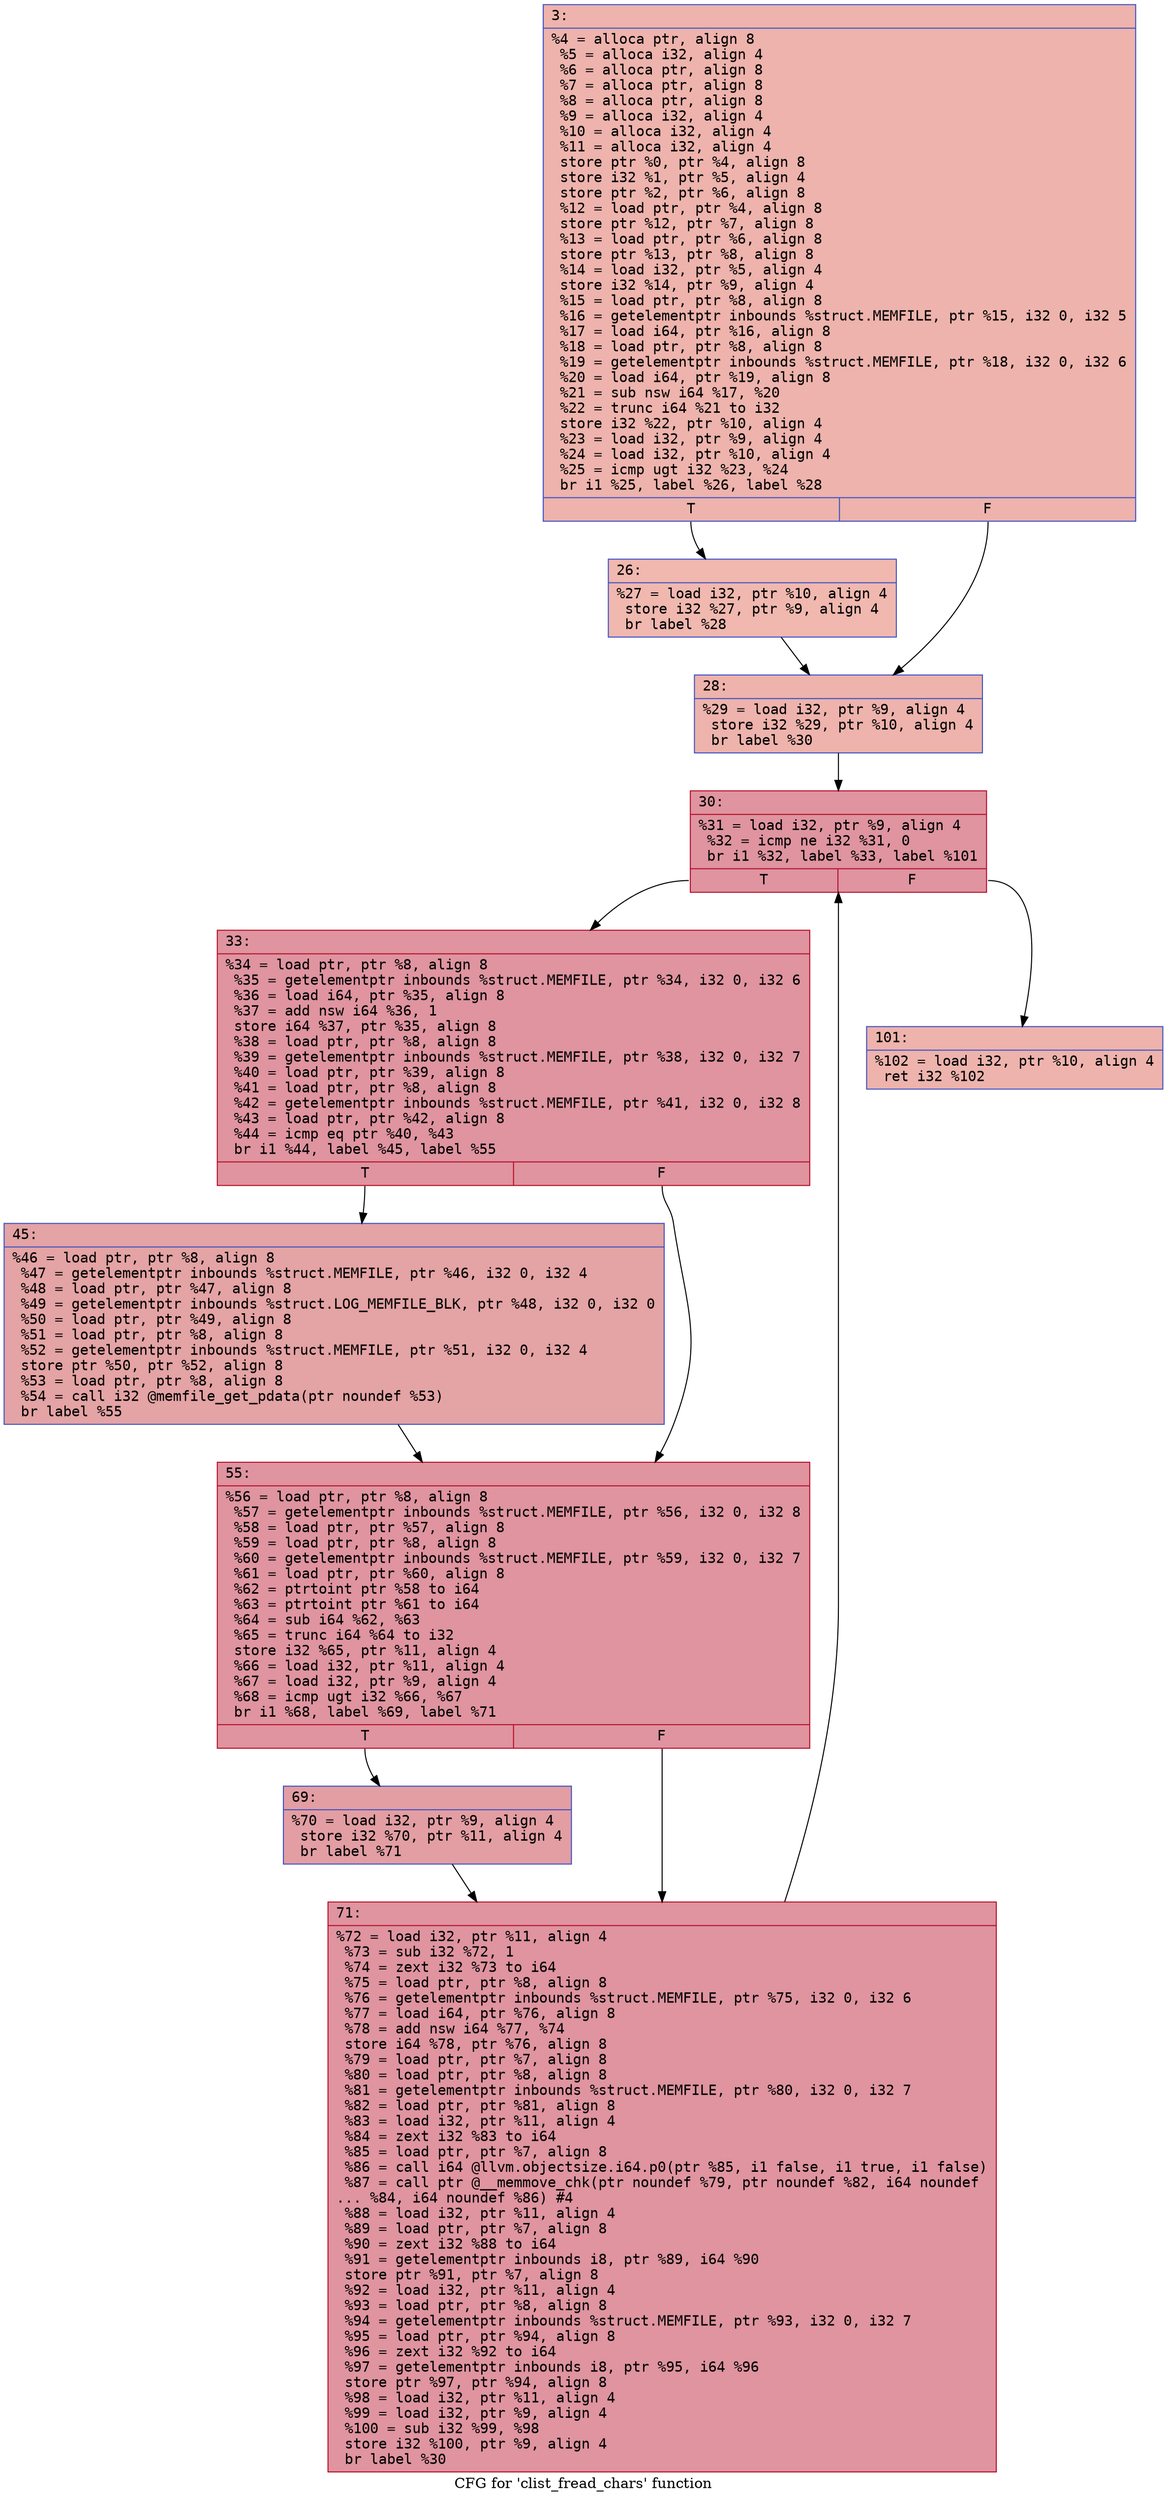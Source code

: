 digraph "CFG for 'clist_fread_chars' function" {
	label="CFG for 'clist_fread_chars' function";

	Node0x600000e1c460 [shape=record,color="#3d50c3ff", style=filled, fillcolor="#d6524470" fontname="Courier",label="{3:\l|  %4 = alloca ptr, align 8\l  %5 = alloca i32, align 4\l  %6 = alloca ptr, align 8\l  %7 = alloca ptr, align 8\l  %8 = alloca ptr, align 8\l  %9 = alloca i32, align 4\l  %10 = alloca i32, align 4\l  %11 = alloca i32, align 4\l  store ptr %0, ptr %4, align 8\l  store i32 %1, ptr %5, align 4\l  store ptr %2, ptr %6, align 8\l  %12 = load ptr, ptr %4, align 8\l  store ptr %12, ptr %7, align 8\l  %13 = load ptr, ptr %6, align 8\l  store ptr %13, ptr %8, align 8\l  %14 = load i32, ptr %5, align 4\l  store i32 %14, ptr %9, align 4\l  %15 = load ptr, ptr %8, align 8\l  %16 = getelementptr inbounds %struct.MEMFILE, ptr %15, i32 0, i32 5\l  %17 = load i64, ptr %16, align 8\l  %18 = load ptr, ptr %8, align 8\l  %19 = getelementptr inbounds %struct.MEMFILE, ptr %18, i32 0, i32 6\l  %20 = load i64, ptr %19, align 8\l  %21 = sub nsw i64 %17, %20\l  %22 = trunc i64 %21 to i32\l  store i32 %22, ptr %10, align 4\l  %23 = load i32, ptr %9, align 4\l  %24 = load i32, ptr %10, align 4\l  %25 = icmp ugt i32 %23, %24\l  br i1 %25, label %26, label %28\l|{<s0>T|<s1>F}}"];
	Node0x600000e1c460:s0 -> Node0x600000e1c4b0[tooltip="3 -> 26\nProbability 50.00%" ];
	Node0x600000e1c460:s1 -> Node0x600000e1c500[tooltip="3 -> 28\nProbability 50.00%" ];
	Node0x600000e1c4b0 [shape=record,color="#3d50c3ff", style=filled, fillcolor="#dc5d4a70" fontname="Courier",label="{26:\l|  %27 = load i32, ptr %10, align 4\l  store i32 %27, ptr %9, align 4\l  br label %28\l}"];
	Node0x600000e1c4b0 -> Node0x600000e1c500[tooltip="26 -> 28\nProbability 100.00%" ];
	Node0x600000e1c500 [shape=record,color="#3d50c3ff", style=filled, fillcolor="#d6524470" fontname="Courier",label="{28:\l|  %29 = load i32, ptr %9, align 4\l  store i32 %29, ptr %10, align 4\l  br label %30\l}"];
	Node0x600000e1c500 -> Node0x600000e1c550[tooltip="28 -> 30\nProbability 100.00%" ];
	Node0x600000e1c550 [shape=record,color="#b70d28ff", style=filled, fillcolor="#b70d2870" fontname="Courier",label="{30:\l|  %31 = load i32, ptr %9, align 4\l  %32 = icmp ne i32 %31, 0\l  br i1 %32, label %33, label %101\l|{<s0>T|<s1>F}}"];
	Node0x600000e1c550:s0 -> Node0x600000e1c5a0[tooltip="30 -> 33\nProbability 96.88%" ];
	Node0x600000e1c550:s1 -> Node0x600000e1c730[tooltip="30 -> 101\nProbability 3.12%" ];
	Node0x600000e1c5a0 [shape=record,color="#b70d28ff", style=filled, fillcolor="#b70d2870" fontname="Courier",label="{33:\l|  %34 = load ptr, ptr %8, align 8\l  %35 = getelementptr inbounds %struct.MEMFILE, ptr %34, i32 0, i32 6\l  %36 = load i64, ptr %35, align 8\l  %37 = add nsw i64 %36, 1\l  store i64 %37, ptr %35, align 8\l  %38 = load ptr, ptr %8, align 8\l  %39 = getelementptr inbounds %struct.MEMFILE, ptr %38, i32 0, i32 7\l  %40 = load ptr, ptr %39, align 8\l  %41 = load ptr, ptr %8, align 8\l  %42 = getelementptr inbounds %struct.MEMFILE, ptr %41, i32 0, i32 8\l  %43 = load ptr, ptr %42, align 8\l  %44 = icmp eq ptr %40, %43\l  br i1 %44, label %45, label %55\l|{<s0>T|<s1>F}}"];
	Node0x600000e1c5a0:s0 -> Node0x600000e1c5f0[tooltip="33 -> 45\nProbability 37.50%" ];
	Node0x600000e1c5a0:s1 -> Node0x600000e1c640[tooltip="33 -> 55\nProbability 62.50%" ];
	Node0x600000e1c5f0 [shape=record,color="#3d50c3ff", style=filled, fillcolor="#c32e3170" fontname="Courier",label="{45:\l|  %46 = load ptr, ptr %8, align 8\l  %47 = getelementptr inbounds %struct.MEMFILE, ptr %46, i32 0, i32 4\l  %48 = load ptr, ptr %47, align 8\l  %49 = getelementptr inbounds %struct.LOG_MEMFILE_BLK, ptr %48, i32 0, i32 0\l  %50 = load ptr, ptr %49, align 8\l  %51 = load ptr, ptr %8, align 8\l  %52 = getelementptr inbounds %struct.MEMFILE, ptr %51, i32 0, i32 4\l  store ptr %50, ptr %52, align 8\l  %53 = load ptr, ptr %8, align 8\l  %54 = call i32 @memfile_get_pdata(ptr noundef %53)\l  br label %55\l}"];
	Node0x600000e1c5f0 -> Node0x600000e1c640[tooltip="45 -> 55\nProbability 100.00%" ];
	Node0x600000e1c640 [shape=record,color="#b70d28ff", style=filled, fillcolor="#b70d2870" fontname="Courier",label="{55:\l|  %56 = load ptr, ptr %8, align 8\l  %57 = getelementptr inbounds %struct.MEMFILE, ptr %56, i32 0, i32 8\l  %58 = load ptr, ptr %57, align 8\l  %59 = load ptr, ptr %8, align 8\l  %60 = getelementptr inbounds %struct.MEMFILE, ptr %59, i32 0, i32 7\l  %61 = load ptr, ptr %60, align 8\l  %62 = ptrtoint ptr %58 to i64\l  %63 = ptrtoint ptr %61 to i64\l  %64 = sub i64 %62, %63\l  %65 = trunc i64 %64 to i32\l  store i32 %65, ptr %11, align 4\l  %66 = load i32, ptr %11, align 4\l  %67 = load i32, ptr %9, align 4\l  %68 = icmp ugt i32 %66, %67\l  br i1 %68, label %69, label %71\l|{<s0>T|<s1>F}}"];
	Node0x600000e1c640:s0 -> Node0x600000e1c690[tooltip="55 -> 69\nProbability 50.00%" ];
	Node0x600000e1c640:s1 -> Node0x600000e1c6e0[tooltip="55 -> 71\nProbability 50.00%" ];
	Node0x600000e1c690 [shape=record,color="#3d50c3ff", style=filled, fillcolor="#be242e70" fontname="Courier",label="{69:\l|  %70 = load i32, ptr %9, align 4\l  store i32 %70, ptr %11, align 4\l  br label %71\l}"];
	Node0x600000e1c690 -> Node0x600000e1c6e0[tooltip="69 -> 71\nProbability 100.00%" ];
	Node0x600000e1c6e0 [shape=record,color="#b70d28ff", style=filled, fillcolor="#b70d2870" fontname="Courier",label="{71:\l|  %72 = load i32, ptr %11, align 4\l  %73 = sub i32 %72, 1\l  %74 = zext i32 %73 to i64\l  %75 = load ptr, ptr %8, align 8\l  %76 = getelementptr inbounds %struct.MEMFILE, ptr %75, i32 0, i32 6\l  %77 = load i64, ptr %76, align 8\l  %78 = add nsw i64 %77, %74\l  store i64 %78, ptr %76, align 8\l  %79 = load ptr, ptr %7, align 8\l  %80 = load ptr, ptr %8, align 8\l  %81 = getelementptr inbounds %struct.MEMFILE, ptr %80, i32 0, i32 7\l  %82 = load ptr, ptr %81, align 8\l  %83 = load i32, ptr %11, align 4\l  %84 = zext i32 %83 to i64\l  %85 = load ptr, ptr %7, align 8\l  %86 = call i64 @llvm.objectsize.i64.p0(ptr %85, i1 false, i1 true, i1 false)\l  %87 = call ptr @__memmove_chk(ptr noundef %79, ptr noundef %82, i64 noundef\l... %84, i64 noundef %86) #4\l  %88 = load i32, ptr %11, align 4\l  %89 = load ptr, ptr %7, align 8\l  %90 = zext i32 %88 to i64\l  %91 = getelementptr inbounds i8, ptr %89, i64 %90\l  store ptr %91, ptr %7, align 8\l  %92 = load i32, ptr %11, align 4\l  %93 = load ptr, ptr %8, align 8\l  %94 = getelementptr inbounds %struct.MEMFILE, ptr %93, i32 0, i32 7\l  %95 = load ptr, ptr %94, align 8\l  %96 = zext i32 %92 to i64\l  %97 = getelementptr inbounds i8, ptr %95, i64 %96\l  store ptr %97, ptr %94, align 8\l  %98 = load i32, ptr %11, align 4\l  %99 = load i32, ptr %9, align 4\l  %100 = sub i32 %99, %98\l  store i32 %100, ptr %9, align 4\l  br label %30\l}"];
	Node0x600000e1c6e0 -> Node0x600000e1c550[tooltip="71 -> 30\nProbability 100.00%" ];
	Node0x600000e1c730 [shape=record,color="#3d50c3ff", style=filled, fillcolor="#d6524470" fontname="Courier",label="{101:\l|  %102 = load i32, ptr %10, align 4\l  ret i32 %102\l}"];
}
